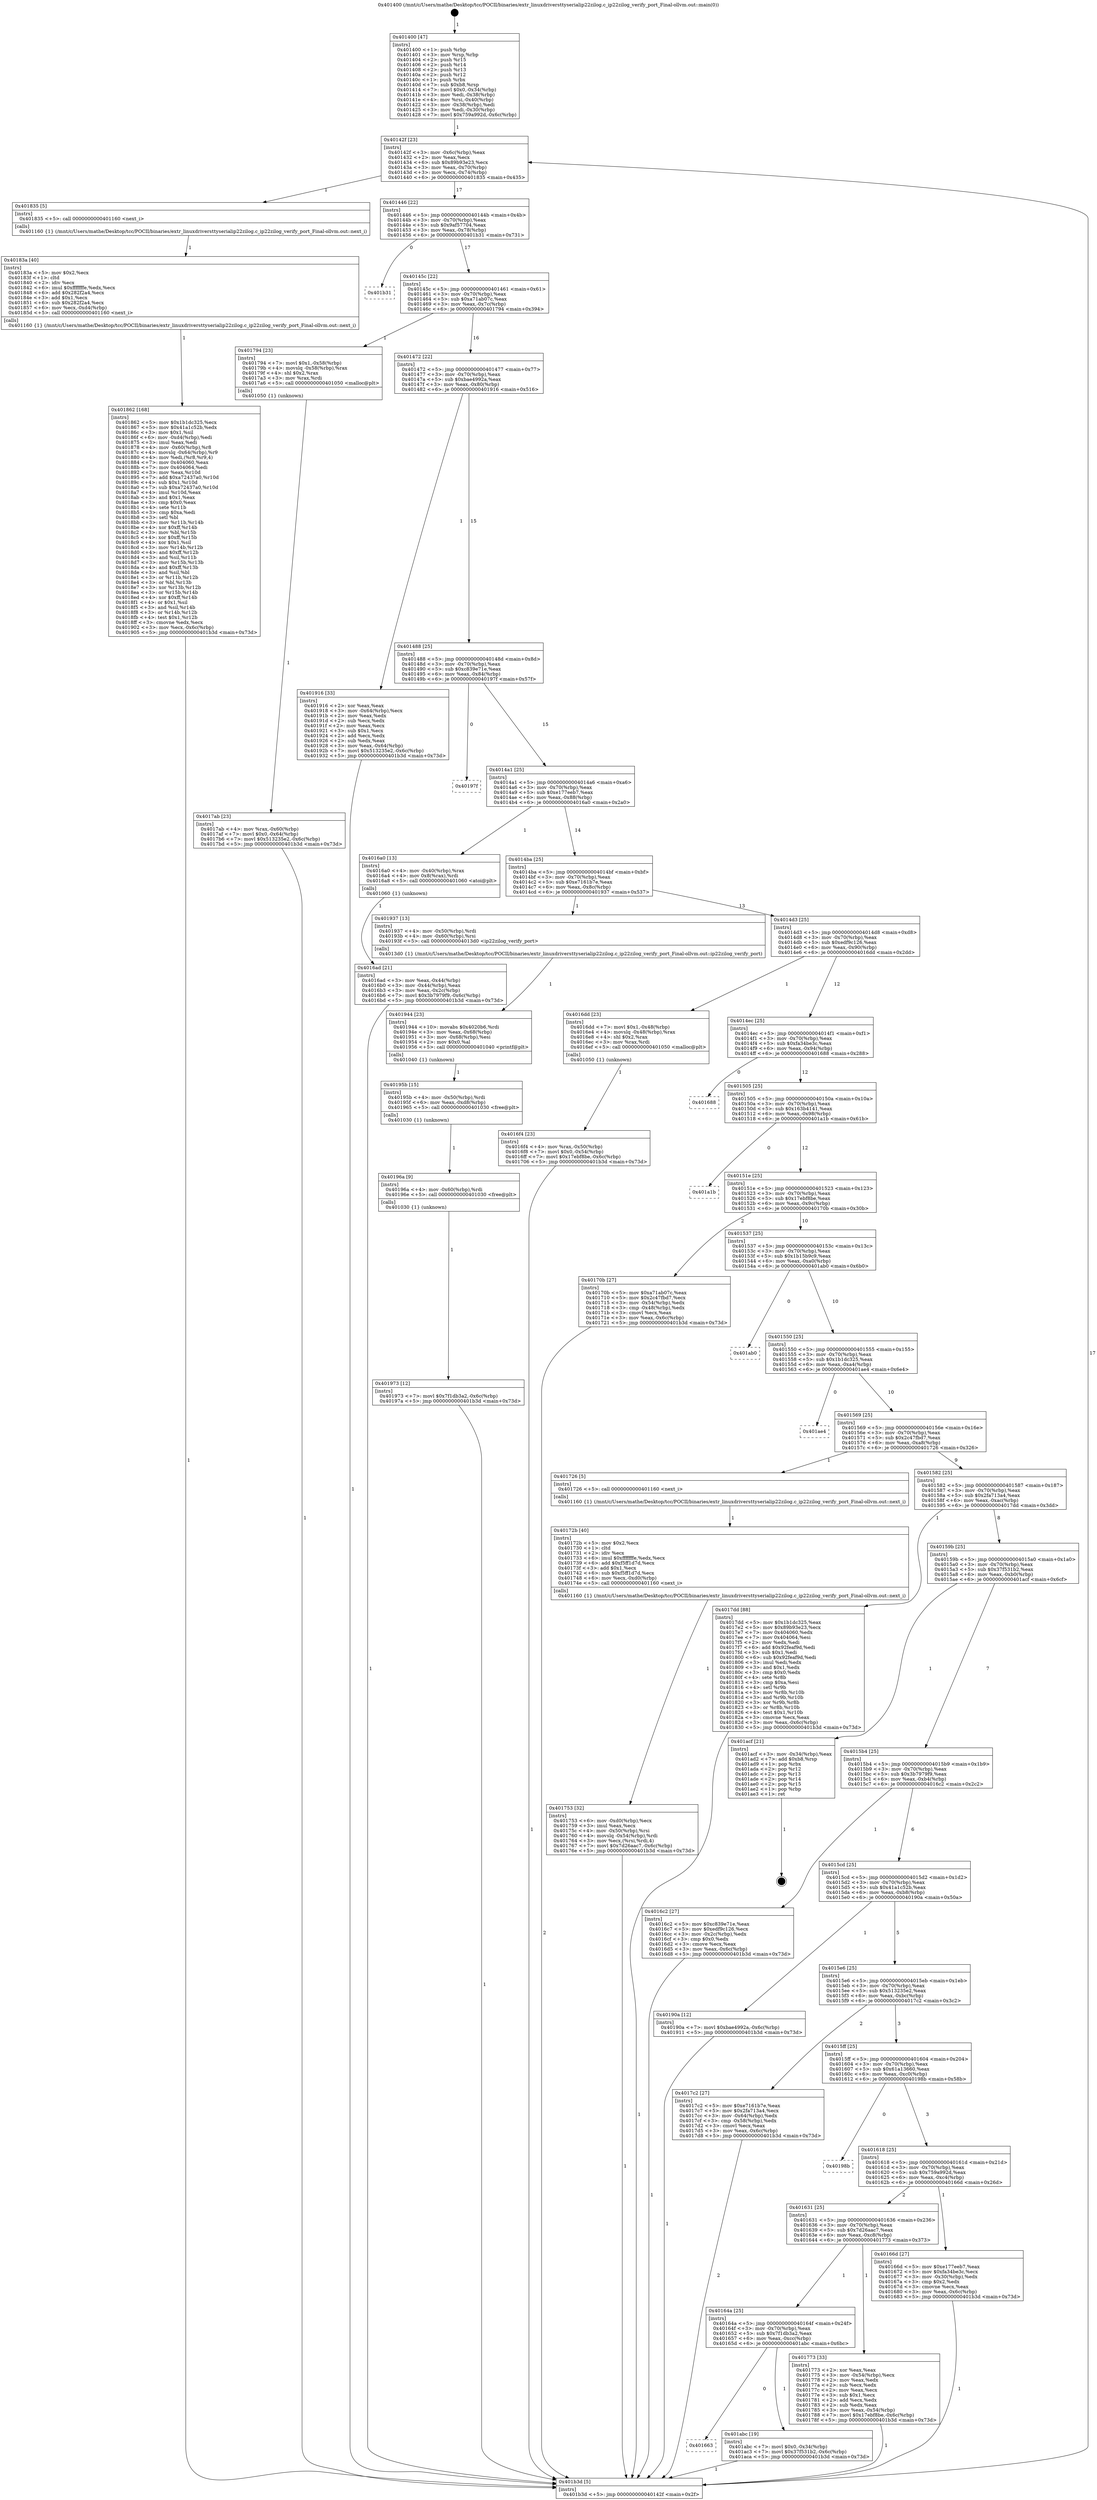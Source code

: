 digraph "0x401400" {
  label = "0x401400 (/mnt/c/Users/mathe/Desktop/tcc/POCII/binaries/extr_linuxdriversttyserialip22zilog.c_ip22zilog_verify_port_Final-ollvm.out::main(0))"
  labelloc = "t"
  node[shape=record]

  Entry [label="",width=0.3,height=0.3,shape=circle,fillcolor=black,style=filled]
  "0x40142f" [label="{
     0x40142f [23]\l
     | [instrs]\l
     &nbsp;&nbsp;0x40142f \<+3\>: mov -0x6c(%rbp),%eax\l
     &nbsp;&nbsp;0x401432 \<+2\>: mov %eax,%ecx\l
     &nbsp;&nbsp;0x401434 \<+6\>: sub $0x89b93e23,%ecx\l
     &nbsp;&nbsp;0x40143a \<+3\>: mov %eax,-0x70(%rbp)\l
     &nbsp;&nbsp;0x40143d \<+3\>: mov %ecx,-0x74(%rbp)\l
     &nbsp;&nbsp;0x401440 \<+6\>: je 0000000000401835 \<main+0x435\>\l
  }"]
  "0x401835" [label="{
     0x401835 [5]\l
     | [instrs]\l
     &nbsp;&nbsp;0x401835 \<+5\>: call 0000000000401160 \<next_i\>\l
     | [calls]\l
     &nbsp;&nbsp;0x401160 \{1\} (/mnt/c/Users/mathe/Desktop/tcc/POCII/binaries/extr_linuxdriversttyserialip22zilog.c_ip22zilog_verify_port_Final-ollvm.out::next_i)\l
  }"]
  "0x401446" [label="{
     0x401446 [22]\l
     | [instrs]\l
     &nbsp;&nbsp;0x401446 \<+5\>: jmp 000000000040144b \<main+0x4b\>\l
     &nbsp;&nbsp;0x40144b \<+3\>: mov -0x70(%rbp),%eax\l
     &nbsp;&nbsp;0x40144e \<+5\>: sub $0x9af57704,%eax\l
     &nbsp;&nbsp;0x401453 \<+3\>: mov %eax,-0x78(%rbp)\l
     &nbsp;&nbsp;0x401456 \<+6\>: je 0000000000401b31 \<main+0x731\>\l
  }"]
  Exit [label="",width=0.3,height=0.3,shape=circle,fillcolor=black,style=filled,peripheries=2]
  "0x401b31" [label="{
     0x401b31\l
  }", style=dashed]
  "0x40145c" [label="{
     0x40145c [22]\l
     | [instrs]\l
     &nbsp;&nbsp;0x40145c \<+5\>: jmp 0000000000401461 \<main+0x61\>\l
     &nbsp;&nbsp;0x401461 \<+3\>: mov -0x70(%rbp),%eax\l
     &nbsp;&nbsp;0x401464 \<+5\>: sub $0xa71ab07c,%eax\l
     &nbsp;&nbsp;0x401469 \<+3\>: mov %eax,-0x7c(%rbp)\l
     &nbsp;&nbsp;0x40146c \<+6\>: je 0000000000401794 \<main+0x394\>\l
  }"]
  "0x401663" [label="{
     0x401663\l
  }", style=dashed]
  "0x401794" [label="{
     0x401794 [23]\l
     | [instrs]\l
     &nbsp;&nbsp;0x401794 \<+7\>: movl $0x1,-0x58(%rbp)\l
     &nbsp;&nbsp;0x40179b \<+4\>: movslq -0x58(%rbp),%rax\l
     &nbsp;&nbsp;0x40179f \<+4\>: shl $0x2,%rax\l
     &nbsp;&nbsp;0x4017a3 \<+3\>: mov %rax,%rdi\l
     &nbsp;&nbsp;0x4017a6 \<+5\>: call 0000000000401050 \<malloc@plt\>\l
     | [calls]\l
     &nbsp;&nbsp;0x401050 \{1\} (unknown)\l
  }"]
  "0x401472" [label="{
     0x401472 [22]\l
     | [instrs]\l
     &nbsp;&nbsp;0x401472 \<+5\>: jmp 0000000000401477 \<main+0x77\>\l
     &nbsp;&nbsp;0x401477 \<+3\>: mov -0x70(%rbp),%eax\l
     &nbsp;&nbsp;0x40147a \<+5\>: sub $0xbae4992a,%eax\l
     &nbsp;&nbsp;0x40147f \<+3\>: mov %eax,-0x80(%rbp)\l
     &nbsp;&nbsp;0x401482 \<+6\>: je 0000000000401916 \<main+0x516\>\l
  }"]
  "0x401abc" [label="{
     0x401abc [19]\l
     | [instrs]\l
     &nbsp;&nbsp;0x401abc \<+7\>: movl $0x0,-0x34(%rbp)\l
     &nbsp;&nbsp;0x401ac3 \<+7\>: movl $0x37f531b2,-0x6c(%rbp)\l
     &nbsp;&nbsp;0x401aca \<+5\>: jmp 0000000000401b3d \<main+0x73d\>\l
  }"]
  "0x401916" [label="{
     0x401916 [33]\l
     | [instrs]\l
     &nbsp;&nbsp;0x401916 \<+2\>: xor %eax,%eax\l
     &nbsp;&nbsp;0x401918 \<+3\>: mov -0x64(%rbp),%ecx\l
     &nbsp;&nbsp;0x40191b \<+2\>: mov %eax,%edx\l
     &nbsp;&nbsp;0x40191d \<+2\>: sub %ecx,%edx\l
     &nbsp;&nbsp;0x40191f \<+2\>: mov %eax,%ecx\l
     &nbsp;&nbsp;0x401921 \<+3\>: sub $0x1,%ecx\l
     &nbsp;&nbsp;0x401924 \<+2\>: add %ecx,%edx\l
     &nbsp;&nbsp;0x401926 \<+2\>: sub %edx,%eax\l
     &nbsp;&nbsp;0x401928 \<+3\>: mov %eax,-0x64(%rbp)\l
     &nbsp;&nbsp;0x40192b \<+7\>: movl $0x513235e2,-0x6c(%rbp)\l
     &nbsp;&nbsp;0x401932 \<+5\>: jmp 0000000000401b3d \<main+0x73d\>\l
  }"]
  "0x401488" [label="{
     0x401488 [25]\l
     | [instrs]\l
     &nbsp;&nbsp;0x401488 \<+5\>: jmp 000000000040148d \<main+0x8d\>\l
     &nbsp;&nbsp;0x40148d \<+3\>: mov -0x70(%rbp),%eax\l
     &nbsp;&nbsp;0x401490 \<+5\>: sub $0xc839e71e,%eax\l
     &nbsp;&nbsp;0x401495 \<+6\>: mov %eax,-0x84(%rbp)\l
     &nbsp;&nbsp;0x40149b \<+6\>: je 000000000040197f \<main+0x57f\>\l
  }"]
  "0x401973" [label="{
     0x401973 [12]\l
     | [instrs]\l
     &nbsp;&nbsp;0x401973 \<+7\>: movl $0x7f1db3a2,-0x6c(%rbp)\l
     &nbsp;&nbsp;0x40197a \<+5\>: jmp 0000000000401b3d \<main+0x73d\>\l
  }"]
  "0x40197f" [label="{
     0x40197f\l
  }", style=dashed]
  "0x4014a1" [label="{
     0x4014a1 [25]\l
     | [instrs]\l
     &nbsp;&nbsp;0x4014a1 \<+5\>: jmp 00000000004014a6 \<main+0xa6\>\l
     &nbsp;&nbsp;0x4014a6 \<+3\>: mov -0x70(%rbp),%eax\l
     &nbsp;&nbsp;0x4014a9 \<+5\>: sub $0xe177eeb7,%eax\l
     &nbsp;&nbsp;0x4014ae \<+6\>: mov %eax,-0x88(%rbp)\l
     &nbsp;&nbsp;0x4014b4 \<+6\>: je 00000000004016a0 \<main+0x2a0\>\l
  }"]
  "0x40196a" [label="{
     0x40196a [9]\l
     | [instrs]\l
     &nbsp;&nbsp;0x40196a \<+4\>: mov -0x60(%rbp),%rdi\l
     &nbsp;&nbsp;0x40196e \<+5\>: call 0000000000401030 \<free@plt\>\l
     | [calls]\l
     &nbsp;&nbsp;0x401030 \{1\} (unknown)\l
  }"]
  "0x4016a0" [label="{
     0x4016a0 [13]\l
     | [instrs]\l
     &nbsp;&nbsp;0x4016a0 \<+4\>: mov -0x40(%rbp),%rax\l
     &nbsp;&nbsp;0x4016a4 \<+4\>: mov 0x8(%rax),%rdi\l
     &nbsp;&nbsp;0x4016a8 \<+5\>: call 0000000000401060 \<atoi@plt\>\l
     | [calls]\l
     &nbsp;&nbsp;0x401060 \{1\} (unknown)\l
  }"]
  "0x4014ba" [label="{
     0x4014ba [25]\l
     | [instrs]\l
     &nbsp;&nbsp;0x4014ba \<+5\>: jmp 00000000004014bf \<main+0xbf\>\l
     &nbsp;&nbsp;0x4014bf \<+3\>: mov -0x70(%rbp),%eax\l
     &nbsp;&nbsp;0x4014c2 \<+5\>: sub $0xe7161b7e,%eax\l
     &nbsp;&nbsp;0x4014c7 \<+6\>: mov %eax,-0x8c(%rbp)\l
     &nbsp;&nbsp;0x4014cd \<+6\>: je 0000000000401937 \<main+0x537\>\l
  }"]
  "0x40195b" [label="{
     0x40195b [15]\l
     | [instrs]\l
     &nbsp;&nbsp;0x40195b \<+4\>: mov -0x50(%rbp),%rdi\l
     &nbsp;&nbsp;0x40195f \<+6\>: mov %eax,-0xd8(%rbp)\l
     &nbsp;&nbsp;0x401965 \<+5\>: call 0000000000401030 \<free@plt\>\l
     | [calls]\l
     &nbsp;&nbsp;0x401030 \{1\} (unknown)\l
  }"]
  "0x401937" [label="{
     0x401937 [13]\l
     | [instrs]\l
     &nbsp;&nbsp;0x401937 \<+4\>: mov -0x50(%rbp),%rdi\l
     &nbsp;&nbsp;0x40193b \<+4\>: mov -0x60(%rbp),%rsi\l
     &nbsp;&nbsp;0x40193f \<+5\>: call 00000000004013d0 \<ip22zilog_verify_port\>\l
     | [calls]\l
     &nbsp;&nbsp;0x4013d0 \{1\} (/mnt/c/Users/mathe/Desktop/tcc/POCII/binaries/extr_linuxdriversttyserialip22zilog.c_ip22zilog_verify_port_Final-ollvm.out::ip22zilog_verify_port)\l
  }"]
  "0x4014d3" [label="{
     0x4014d3 [25]\l
     | [instrs]\l
     &nbsp;&nbsp;0x4014d3 \<+5\>: jmp 00000000004014d8 \<main+0xd8\>\l
     &nbsp;&nbsp;0x4014d8 \<+3\>: mov -0x70(%rbp),%eax\l
     &nbsp;&nbsp;0x4014db \<+5\>: sub $0xedf9c126,%eax\l
     &nbsp;&nbsp;0x4014e0 \<+6\>: mov %eax,-0x90(%rbp)\l
     &nbsp;&nbsp;0x4014e6 \<+6\>: je 00000000004016dd \<main+0x2dd\>\l
  }"]
  "0x401944" [label="{
     0x401944 [23]\l
     | [instrs]\l
     &nbsp;&nbsp;0x401944 \<+10\>: movabs $0x4020b6,%rdi\l
     &nbsp;&nbsp;0x40194e \<+3\>: mov %eax,-0x68(%rbp)\l
     &nbsp;&nbsp;0x401951 \<+3\>: mov -0x68(%rbp),%esi\l
     &nbsp;&nbsp;0x401954 \<+2\>: mov $0x0,%al\l
     &nbsp;&nbsp;0x401956 \<+5\>: call 0000000000401040 \<printf@plt\>\l
     | [calls]\l
     &nbsp;&nbsp;0x401040 \{1\} (unknown)\l
  }"]
  "0x4016dd" [label="{
     0x4016dd [23]\l
     | [instrs]\l
     &nbsp;&nbsp;0x4016dd \<+7\>: movl $0x1,-0x48(%rbp)\l
     &nbsp;&nbsp;0x4016e4 \<+4\>: movslq -0x48(%rbp),%rax\l
     &nbsp;&nbsp;0x4016e8 \<+4\>: shl $0x2,%rax\l
     &nbsp;&nbsp;0x4016ec \<+3\>: mov %rax,%rdi\l
     &nbsp;&nbsp;0x4016ef \<+5\>: call 0000000000401050 \<malloc@plt\>\l
     | [calls]\l
     &nbsp;&nbsp;0x401050 \{1\} (unknown)\l
  }"]
  "0x4014ec" [label="{
     0x4014ec [25]\l
     | [instrs]\l
     &nbsp;&nbsp;0x4014ec \<+5\>: jmp 00000000004014f1 \<main+0xf1\>\l
     &nbsp;&nbsp;0x4014f1 \<+3\>: mov -0x70(%rbp),%eax\l
     &nbsp;&nbsp;0x4014f4 \<+5\>: sub $0xfa34be3c,%eax\l
     &nbsp;&nbsp;0x4014f9 \<+6\>: mov %eax,-0x94(%rbp)\l
     &nbsp;&nbsp;0x4014ff \<+6\>: je 0000000000401688 \<main+0x288\>\l
  }"]
  "0x401862" [label="{
     0x401862 [168]\l
     | [instrs]\l
     &nbsp;&nbsp;0x401862 \<+5\>: mov $0x1b1dc325,%ecx\l
     &nbsp;&nbsp;0x401867 \<+5\>: mov $0x41a1c52b,%edx\l
     &nbsp;&nbsp;0x40186c \<+3\>: mov $0x1,%sil\l
     &nbsp;&nbsp;0x40186f \<+6\>: mov -0xd4(%rbp),%edi\l
     &nbsp;&nbsp;0x401875 \<+3\>: imul %eax,%edi\l
     &nbsp;&nbsp;0x401878 \<+4\>: mov -0x60(%rbp),%r8\l
     &nbsp;&nbsp;0x40187c \<+4\>: movslq -0x64(%rbp),%r9\l
     &nbsp;&nbsp;0x401880 \<+4\>: mov %edi,(%r8,%r9,4)\l
     &nbsp;&nbsp;0x401884 \<+7\>: mov 0x404060,%eax\l
     &nbsp;&nbsp;0x40188b \<+7\>: mov 0x404064,%edi\l
     &nbsp;&nbsp;0x401892 \<+3\>: mov %eax,%r10d\l
     &nbsp;&nbsp;0x401895 \<+7\>: add $0xa72437a0,%r10d\l
     &nbsp;&nbsp;0x40189c \<+4\>: sub $0x1,%r10d\l
     &nbsp;&nbsp;0x4018a0 \<+7\>: sub $0xa72437a0,%r10d\l
     &nbsp;&nbsp;0x4018a7 \<+4\>: imul %r10d,%eax\l
     &nbsp;&nbsp;0x4018ab \<+3\>: and $0x1,%eax\l
     &nbsp;&nbsp;0x4018ae \<+3\>: cmp $0x0,%eax\l
     &nbsp;&nbsp;0x4018b1 \<+4\>: sete %r11b\l
     &nbsp;&nbsp;0x4018b5 \<+3\>: cmp $0xa,%edi\l
     &nbsp;&nbsp;0x4018b8 \<+3\>: setl %bl\l
     &nbsp;&nbsp;0x4018bb \<+3\>: mov %r11b,%r14b\l
     &nbsp;&nbsp;0x4018be \<+4\>: xor $0xff,%r14b\l
     &nbsp;&nbsp;0x4018c2 \<+3\>: mov %bl,%r15b\l
     &nbsp;&nbsp;0x4018c5 \<+4\>: xor $0xff,%r15b\l
     &nbsp;&nbsp;0x4018c9 \<+4\>: xor $0x1,%sil\l
     &nbsp;&nbsp;0x4018cd \<+3\>: mov %r14b,%r12b\l
     &nbsp;&nbsp;0x4018d0 \<+4\>: and $0xff,%r12b\l
     &nbsp;&nbsp;0x4018d4 \<+3\>: and %sil,%r11b\l
     &nbsp;&nbsp;0x4018d7 \<+3\>: mov %r15b,%r13b\l
     &nbsp;&nbsp;0x4018da \<+4\>: and $0xff,%r13b\l
     &nbsp;&nbsp;0x4018de \<+3\>: and %sil,%bl\l
     &nbsp;&nbsp;0x4018e1 \<+3\>: or %r11b,%r12b\l
     &nbsp;&nbsp;0x4018e4 \<+3\>: or %bl,%r13b\l
     &nbsp;&nbsp;0x4018e7 \<+3\>: xor %r13b,%r12b\l
     &nbsp;&nbsp;0x4018ea \<+3\>: or %r15b,%r14b\l
     &nbsp;&nbsp;0x4018ed \<+4\>: xor $0xff,%r14b\l
     &nbsp;&nbsp;0x4018f1 \<+4\>: or $0x1,%sil\l
     &nbsp;&nbsp;0x4018f5 \<+3\>: and %sil,%r14b\l
     &nbsp;&nbsp;0x4018f8 \<+3\>: or %r14b,%r12b\l
     &nbsp;&nbsp;0x4018fb \<+4\>: test $0x1,%r12b\l
     &nbsp;&nbsp;0x4018ff \<+3\>: cmovne %edx,%ecx\l
     &nbsp;&nbsp;0x401902 \<+3\>: mov %ecx,-0x6c(%rbp)\l
     &nbsp;&nbsp;0x401905 \<+5\>: jmp 0000000000401b3d \<main+0x73d\>\l
  }"]
  "0x401688" [label="{
     0x401688\l
  }", style=dashed]
  "0x401505" [label="{
     0x401505 [25]\l
     | [instrs]\l
     &nbsp;&nbsp;0x401505 \<+5\>: jmp 000000000040150a \<main+0x10a\>\l
     &nbsp;&nbsp;0x40150a \<+3\>: mov -0x70(%rbp),%eax\l
     &nbsp;&nbsp;0x40150d \<+5\>: sub $0x163b4141,%eax\l
     &nbsp;&nbsp;0x401512 \<+6\>: mov %eax,-0x98(%rbp)\l
     &nbsp;&nbsp;0x401518 \<+6\>: je 0000000000401a1b \<main+0x61b\>\l
  }"]
  "0x40183a" [label="{
     0x40183a [40]\l
     | [instrs]\l
     &nbsp;&nbsp;0x40183a \<+5\>: mov $0x2,%ecx\l
     &nbsp;&nbsp;0x40183f \<+1\>: cltd\l
     &nbsp;&nbsp;0x401840 \<+2\>: idiv %ecx\l
     &nbsp;&nbsp;0x401842 \<+6\>: imul $0xfffffffe,%edx,%ecx\l
     &nbsp;&nbsp;0x401848 \<+6\>: add $0x282f2a4,%ecx\l
     &nbsp;&nbsp;0x40184e \<+3\>: add $0x1,%ecx\l
     &nbsp;&nbsp;0x401851 \<+6\>: sub $0x282f2a4,%ecx\l
     &nbsp;&nbsp;0x401857 \<+6\>: mov %ecx,-0xd4(%rbp)\l
     &nbsp;&nbsp;0x40185d \<+5\>: call 0000000000401160 \<next_i\>\l
     | [calls]\l
     &nbsp;&nbsp;0x401160 \{1\} (/mnt/c/Users/mathe/Desktop/tcc/POCII/binaries/extr_linuxdriversttyserialip22zilog.c_ip22zilog_verify_port_Final-ollvm.out::next_i)\l
  }"]
  "0x401a1b" [label="{
     0x401a1b\l
  }", style=dashed]
  "0x40151e" [label="{
     0x40151e [25]\l
     | [instrs]\l
     &nbsp;&nbsp;0x40151e \<+5\>: jmp 0000000000401523 \<main+0x123\>\l
     &nbsp;&nbsp;0x401523 \<+3\>: mov -0x70(%rbp),%eax\l
     &nbsp;&nbsp;0x401526 \<+5\>: sub $0x17ebf8be,%eax\l
     &nbsp;&nbsp;0x40152b \<+6\>: mov %eax,-0x9c(%rbp)\l
     &nbsp;&nbsp;0x401531 \<+6\>: je 000000000040170b \<main+0x30b\>\l
  }"]
  "0x4017ab" [label="{
     0x4017ab [23]\l
     | [instrs]\l
     &nbsp;&nbsp;0x4017ab \<+4\>: mov %rax,-0x60(%rbp)\l
     &nbsp;&nbsp;0x4017af \<+7\>: movl $0x0,-0x64(%rbp)\l
     &nbsp;&nbsp;0x4017b6 \<+7\>: movl $0x513235e2,-0x6c(%rbp)\l
     &nbsp;&nbsp;0x4017bd \<+5\>: jmp 0000000000401b3d \<main+0x73d\>\l
  }"]
  "0x40170b" [label="{
     0x40170b [27]\l
     | [instrs]\l
     &nbsp;&nbsp;0x40170b \<+5\>: mov $0xa71ab07c,%eax\l
     &nbsp;&nbsp;0x401710 \<+5\>: mov $0x2c47fbd7,%ecx\l
     &nbsp;&nbsp;0x401715 \<+3\>: mov -0x54(%rbp),%edx\l
     &nbsp;&nbsp;0x401718 \<+3\>: cmp -0x48(%rbp),%edx\l
     &nbsp;&nbsp;0x40171b \<+3\>: cmovl %ecx,%eax\l
     &nbsp;&nbsp;0x40171e \<+3\>: mov %eax,-0x6c(%rbp)\l
     &nbsp;&nbsp;0x401721 \<+5\>: jmp 0000000000401b3d \<main+0x73d\>\l
  }"]
  "0x401537" [label="{
     0x401537 [25]\l
     | [instrs]\l
     &nbsp;&nbsp;0x401537 \<+5\>: jmp 000000000040153c \<main+0x13c\>\l
     &nbsp;&nbsp;0x40153c \<+3\>: mov -0x70(%rbp),%eax\l
     &nbsp;&nbsp;0x40153f \<+5\>: sub $0x1b15b9c9,%eax\l
     &nbsp;&nbsp;0x401544 \<+6\>: mov %eax,-0xa0(%rbp)\l
     &nbsp;&nbsp;0x40154a \<+6\>: je 0000000000401ab0 \<main+0x6b0\>\l
  }"]
  "0x40164a" [label="{
     0x40164a [25]\l
     | [instrs]\l
     &nbsp;&nbsp;0x40164a \<+5\>: jmp 000000000040164f \<main+0x24f\>\l
     &nbsp;&nbsp;0x40164f \<+3\>: mov -0x70(%rbp),%eax\l
     &nbsp;&nbsp;0x401652 \<+5\>: sub $0x7f1db3a2,%eax\l
     &nbsp;&nbsp;0x401657 \<+6\>: mov %eax,-0xcc(%rbp)\l
     &nbsp;&nbsp;0x40165d \<+6\>: je 0000000000401abc \<main+0x6bc\>\l
  }"]
  "0x401ab0" [label="{
     0x401ab0\l
  }", style=dashed]
  "0x401550" [label="{
     0x401550 [25]\l
     | [instrs]\l
     &nbsp;&nbsp;0x401550 \<+5\>: jmp 0000000000401555 \<main+0x155\>\l
     &nbsp;&nbsp;0x401555 \<+3\>: mov -0x70(%rbp),%eax\l
     &nbsp;&nbsp;0x401558 \<+5\>: sub $0x1b1dc325,%eax\l
     &nbsp;&nbsp;0x40155d \<+6\>: mov %eax,-0xa4(%rbp)\l
     &nbsp;&nbsp;0x401563 \<+6\>: je 0000000000401ae4 \<main+0x6e4\>\l
  }"]
  "0x401773" [label="{
     0x401773 [33]\l
     | [instrs]\l
     &nbsp;&nbsp;0x401773 \<+2\>: xor %eax,%eax\l
     &nbsp;&nbsp;0x401775 \<+3\>: mov -0x54(%rbp),%ecx\l
     &nbsp;&nbsp;0x401778 \<+2\>: mov %eax,%edx\l
     &nbsp;&nbsp;0x40177a \<+2\>: sub %ecx,%edx\l
     &nbsp;&nbsp;0x40177c \<+2\>: mov %eax,%ecx\l
     &nbsp;&nbsp;0x40177e \<+3\>: sub $0x1,%ecx\l
     &nbsp;&nbsp;0x401781 \<+2\>: add %ecx,%edx\l
     &nbsp;&nbsp;0x401783 \<+2\>: sub %edx,%eax\l
     &nbsp;&nbsp;0x401785 \<+3\>: mov %eax,-0x54(%rbp)\l
     &nbsp;&nbsp;0x401788 \<+7\>: movl $0x17ebf8be,-0x6c(%rbp)\l
     &nbsp;&nbsp;0x40178f \<+5\>: jmp 0000000000401b3d \<main+0x73d\>\l
  }"]
  "0x401ae4" [label="{
     0x401ae4\l
  }", style=dashed]
  "0x401569" [label="{
     0x401569 [25]\l
     | [instrs]\l
     &nbsp;&nbsp;0x401569 \<+5\>: jmp 000000000040156e \<main+0x16e\>\l
     &nbsp;&nbsp;0x40156e \<+3\>: mov -0x70(%rbp),%eax\l
     &nbsp;&nbsp;0x401571 \<+5\>: sub $0x2c47fbd7,%eax\l
     &nbsp;&nbsp;0x401576 \<+6\>: mov %eax,-0xa8(%rbp)\l
     &nbsp;&nbsp;0x40157c \<+6\>: je 0000000000401726 \<main+0x326\>\l
  }"]
  "0x401753" [label="{
     0x401753 [32]\l
     | [instrs]\l
     &nbsp;&nbsp;0x401753 \<+6\>: mov -0xd0(%rbp),%ecx\l
     &nbsp;&nbsp;0x401759 \<+3\>: imul %eax,%ecx\l
     &nbsp;&nbsp;0x40175c \<+4\>: mov -0x50(%rbp),%rsi\l
     &nbsp;&nbsp;0x401760 \<+4\>: movslq -0x54(%rbp),%rdi\l
     &nbsp;&nbsp;0x401764 \<+3\>: mov %ecx,(%rsi,%rdi,4)\l
     &nbsp;&nbsp;0x401767 \<+7\>: movl $0x7d26aac7,-0x6c(%rbp)\l
     &nbsp;&nbsp;0x40176e \<+5\>: jmp 0000000000401b3d \<main+0x73d\>\l
  }"]
  "0x401726" [label="{
     0x401726 [5]\l
     | [instrs]\l
     &nbsp;&nbsp;0x401726 \<+5\>: call 0000000000401160 \<next_i\>\l
     | [calls]\l
     &nbsp;&nbsp;0x401160 \{1\} (/mnt/c/Users/mathe/Desktop/tcc/POCII/binaries/extr_linuxdriversttyserialip22zilog.c_ip22zilog_verify_port_Final-ollvm.out::next_i)\l
  }"]
  "0x401582" [label="{
     0x401582 [25]\l
     | [instrs]\l
     &nbsp;&nbsp;0x401582 \<+5\>: jmp 0000000000401587 \<main+0x187\>\l
     &nbsp;&nbsp;0x401587 \<+3\>: mov -0x70(%rbp),%eax\l
     &nbsp;&nbsp;0x40158a \<+5\>: sub $0x2fa713a4,%eax\l
     &nbsp;&nbsp;0x40158f \<+6\>: mov %eax,-0xac(%rbp)\l
     &nbsp;&nbsp;0x401595 \<+6\>: je 00000000004017dd \<main+0x3dd\>\l
  }"]
  "0x40172b" [label="{
     0x40172b [40]\l
     | [instrs]\l
     &nbsp;&nbsp;0x40172b \<+5\>: mov $0x2,%ecx\l
     &nbsp;&nbsp;0x401730 \<+1\>: cltd\l
     &nbsp;&nbsp;0x401731 \<+2\>: idiv %ecx\l
     &nbsp;&nbsp;0x401733 \<+6\>: imul $0xfffffffe,%edx,%ecx\l
     &nbsp;&nbsp;0x401739 \<+6\>: add $0xf5ff1d7d,%ecx\l
     &nbsp;&nbsp;0x40173f \<+3\>: add $0x1,%ecx\l
     &nbsp;&nbsp;0x401742 \<+6\>: sub $0xf5ff1d7d,%ecx\l
     &nbsp;&nbsp;0x401748 \<+6\>: mov %ecx,-0xd0(%rbp)\l
     &nbsp;&nbsp;0x40174e \<+5\>: call 0000000000401160 \<next_i\>\l
     | [calls]\l
     &nbsp;&nbsp;0x401160 \{1\} (/mnt/c/Users/mathe/Desktop/tcc/POCII/binaries/extr_linuxdriversttyserialip22zilog.c_ip22zilog_verify_port_Final-ollvm.out::next_i)\l
  }"]
  "0x4017dd" [label="{
     0x4017dd [88]\l
     | [instrs]\l
     &nbsp;&nbsp;0x4017dd \<+5\>: mov $0x1b1dc325,%eax\l
     &nbsp;&nbsp;0x4017e2 \<+5\>: mov $0x89b93e23,%ecx\l
     &nbsp;&nbsp;0x4017e7 \<+7\>: mov 0x404060,%edx\l
     &nbsp;&nbsp;0x4017ee \<+7\>: mov 0x404064,%esi\l
     &nbsp;&nbsp;0x4017f5 \<+2\>: mov %edx,%edi\l
     &nbsp;&nbsp;0x4017f7 \<+6\>: add $0x92feaf9d,%edi\l
     &nbsp;&nbsp;0x4017fd \<+3\>: sub $0x1,%edi\l
     &nbsp;&nbsp;0x401800 \<+6\>: sub $0x92feaf9d,%edi\l
     &nbsp;&nbsp;0x401806 \<+3\>: imul %edi,%edx\l
     &nbsp;&nbsp;0x401809 \<+3\>: and $0x1,%edx\l
     &nbsp;&nbsp;0x40180c \<+3\>: cmp $0x0,%edx\l
     &nbsp;&nbsp;0x40180f \<+4\>: sete %r8b\l
     &nbsp;&nbsp;0x401813 \<+3\>: cmp $0xa,%esi\l
     &nbsp;&nbsp;0x401816 \<+4\>: setl %r9b\l
     &nbsp;&nbsp;0x40181a \<+3\>: mov %r8b,%r10b\l
     &nbsp;&nbsp;0x40181d \<+3\>: and %r9b,%r10b\l
     &nbsp;&nbsp;0x401820 \<+3\>: xor %r9b,%r8b\l
     &nbsp;&nbsp;0x401823 \<+3\>: or %r8b,%r10b\l
     &nbsp;&nbsp;0x401826 \<+4\>: test $0x1,%r10b\l
     &nbsp;&nbsp;0x40182a \<+3\>: cmovne %ecx,%eax\l
     &nbsp;&nbsp;0x40182d \<+3\>: mov %eax,-0x6c(%rbp)\l
     &nbsp;&nbsp;0x401830 \<+5\>: jmp 0000000000401b3d \<main+0x73d\>\l
  }"]
  "0x40159b" [label="{
     0x40159b [25]\l
     | [instrs]\l
     &nbsp;&nbsp;0x40159b \<+5\>: jmp 00000000004015a0 \<main+0x1a0\>\l
     &nbsp;&nbsp;0x4015a0 \<+3\>: mov -0x70(%rbp),%eax\l
     &nbsp;&nbsp;0x4015a3 \<+5\>: sub $0x37f531b2,%eax\l
     &nbsp;&nbsp;0x4015a8 \<+6\>: mov %eax,-0xb0(%rbp)\l
     &nbsp;&nbsp;0x4015ae \<+6\>: je 0000000000401acf \<main+0x6cf\>\l
  }"]
  "0x4016f4" [label="{
     0x4016f4 [23]\l
     | [instrs]\l
     &nbsp;&nbsp;0x4016f4 \<+4\>: mov %rax,-0x50(%rbp)\l
     &nbsp;&nbsp;0x4016f8 \<+7\>: movl $0x0,-0x54(%rbp)\l
     &nbsp;&nbsp;0x4016ff \<+7\>: movl $0x17ebf8be,-0x6c(%rbp)\l
     &nbsp;&nbsp;0x401706 \<+5\>: jmp 0000000000401b3d \<main+0x73d\>\l
  }"]
  "0x401acf" [label="{
     0x401acf [21]\l
     | [instrs]\l
     &nbsp;&nbsp;0x401acf \<+3\>: mov -0x34(%rbp),%eax\l
     &nbsp;&nbsp;0x401ad2 \<+7\>: add $0xb8,%rsp\l
     &nbsp;&nbsp;0x401ad9 \<+1\>: pop %rbx\l
     &nbsp;&nbsp;0x401ada \<+2\>: pop %r12\l
     &nbsp;&nbsp;0x401adc \<+2\>: pop %r13\l
     &nbsp;&nbsp;0x401ade \<+2\>: pop %r14\l
     &nbsp;&nbsp;0x401ae0 \<+2\>: pop %r15\l
     &nbsp;&nbsp;0x401ae2 \<+1\>: pop %rbp\l
     &nbsp;&nbsp;0x401ae3 \<+1\>: ret\l
  }"]
  "0x4015b4" [label="{
     0x4015b4 [25]\l
     | [instrs]\l
     &nbsp;&nbsp;0x4015b4 \<+5\>: jmp 00000000004015b9 \<main+0x1b9\>\l
     &nbsp;&nbsp;0x4015b9 \<+3\>: mov -0x70(%rbp),%eax\l
     &nbsp;&nbsp;0x4015bc \<+5\>: sub $0x3b7979f9,%eax\l
     &nbsp;&nbsp;0x4015c1 \<+6\>: mov %eax,-0xb4(%rbp)\l
     &nbsp;&nbsp;0x4015c7 \<+6\>: je 00000000004016c2 \<main+0x2c2\>\l
  }"]
  "0x4016ad" [label="{
     0x4016ad [21]\l
     | [instrs]\l
     &nbsp;&nbsp;0x4016ad \<+3\>: mov %eax,-0x44(%rbp)\l
     &nbsp;&nbsp;0x4016b0 \<+3\>: mov -0x44(%rbp),%eax\l
     &nbsp;&nbsp;0x4016b3 \<+3\>: mov %eax,-0x2c(%rbp)\l
     &nbsp;&nbsp;0x4016b6 \<+7\>: movl $0x3b7979f9,-0x6c(%rbp)\l
     &nbsp;&nbsp;0x4016bd \<+5\>: jmp 0000000000401b3d \<main+0x73d\>\l
  }"]
  "0x4016c2" [label="{
     0x4016c2 [27]\l
     | [instrs]\l
     &nbsp;&nbsp;0x4016c2 \<+5\>: mov $0xc839e71e,%eax\l
     &nbsp;&nbsp;0x4016c7 \<+5\>: mov $0xedf9c126,%ecx\l
     &nbsp;&nbsp;0x4016cc \<+3\>: mov -0x2c(%rbp),%edx\l
     &nbsp;&nbsp;0x4016cf \<+3\>: cmp $0x0,%edx\l
     &nbsp;&nbsp;0x4016d2 \<+3\>: cmove %ecx,%eax\l
     &nbsp;&nbsp;0x4016d5 \<+3\>: mov %eax,-0x6c(%rbp)\l
     &nbsp;&nbsp;0x4016d8 \<+5\>: jmp 0000000000401b3d \<main+0x73d\>\l
  }"]
  "0x4015cd" [label="{
     0x4015cd [25]\l
     | [instrs]\l
     &nbsp;&nbsp;0x4015cd \<+5\>: jmp 00000000004015d2 \<main+0x1d2\>\l
     &nbsp;&nbsp;0x4015d2 \<+3\>: mov -0x70(%rbp),%eax\l
     &nbsp;&nbsp;0x4015d5 \<+5\>: sub $0x41a1c52b,%eax\l
     &nbsp;&nbsp;0x4015da \<+6\>: mov %eax,-0xb8(%rbp)\l
     &nbsp;&nbsp;0x4015e0 \<+6\>: je 000000000040190a \<main+0x50a\>\l
  }"]
  "0x401400" [label="{
     0x401400 [47]\l
     | [instrs]\l
     &nbsp;&nbsp;0x401400 \<+1\>: push %rbp\l
     &nbsp;&nbsp;0x401401 \<+3\>: mov %rsp,%rbp\l
     &nbsp;&nbsp;0x401404 \<+2\>: push %r15\l
     &nbsp;&nbsp;0x401406 \<+2\>: push %r14\l
     &nbsp;&nbsp;0x401408 \<+2\>: push %r13\l
     &nbsp;&nbsp;0x40140a \<+2\>: push %r12\l
     &nbsp;&nbsp;0x40140c \<+1\>: push %rbx\l
     &nbsp;&nbsp;0x40140d \<+7\>: sub $0xb8,%rsp\l
     &nbsp;&nbsp;0x401414 \<+7\>: movl $0x0,-0x34(%rbp)\l
     &nbsp;&nbsp;0x40141b \<+3\>: mov %edi,-0x38(%rbp)\l
     &nbsp;&nbsp;0x40141e \<+4\>: mov %rsi,-0x40(%rbp)\l
     &nbsp;&nbsp;0x401422 \<+3\>: mov -0x38(%rbp),%edi\l
     &nbsp;&nbsp;0x401425 \<+3\>: mov %edi,-0x30(%rbp)\l
     &nbsp;&nbsp;0x401428 \<+7\>: movl $0x759a992d,-0x6c(%rbp)\l
  }"]
  "0x40190a" [label="{
     0x40190a [12]\l
     | [instrs]\l
     &nbsp;&nbsp;0x40190a \<+7\>: movl $0xbae4992a,-0x6c(%rbp)\l
     &nbsp;&nbsp;0x401911 \<+5\>: jmp 0000000000401b3d \<main+0x73d\>\l
  }"]
  "0x4015e6" [label="{
     0x4015e6 [25]\l
     | [instrs]\l
     &nbsp;&nbsp;0x4015e6 \<+5\>: jmp 00000000004015eb \<main+0x1eb\>\l
     &nbsp;&nbsp;0x4015eb \<+3\>: mov -0x70(%rbp),%eax\l
     &nbsp;&nbsp;0x4015ee \<+5\>: sub $0x513235e2,%eax\l
     &nbsp;&nbsp;0x4015f3 \<+6\>: mov %eax,-0xbc(%rbp)\l
     &nbsp;&nbsp;0x4015f9 \<+6\>: je 00000000004017c2 \<main+0x3c2\>\l
  }"]
  "0x401b3d" [label="{
     0x401b3d [5]\l
     | [instrs]\l
     &nbsp;&nbsp;0x401b3d \<+5\>: jmp 000000000040142f \<main+0x2f\>\l
  }"]
  "0x4017c2" [label="{
     0x4017c2 [27]\l
     | [instrs]\l
     &nbsp;&nbsp;0x4017c2 \<+5\>: mov $0xe7161b7e,%eax\l
     &nbsp;&nbsp;0x4017c7 \<+5\>: mov $0x2fa713a4,%ecx\l
     &nbsp;&nbsp;0x4017cc \<+3\>: mov -0x64(%rbp),%edx\l
     &nbsp;&nbsp;0x4017cf \<+3\>: cmp -0x58(%rbp),%edx\l
     &nbsp;&nbsp;0x4017d2 \<+3\>: cmovl %ecx,%eax\l
     &nbsp;&nbsp;0x4017d5 \<+3\>: mov %eax,-0x6c(%rbp)\l
     &nbsp;&nbsp;0x4017d8 \<+5\>: jmp 0000000000401b3d \<main+0x73d\>\l
  }"]
  "0x4015ff" [label="{
     0x4015ff [25]\l
     | [instrs]\l
     &nbsp;&nbsp;0x4015ff \<+5\>: jmp 0000000000401604 \<main+0x204\>\l
     &nbsp;&nbsp;0x401604 \<+3\>: mov -0x70(%rbp),%eax\l
     &nbsp;&nbsp;0x401607 \<+5\>: sub $0x61a13660,%eax\l
     &nbsp;&nbsp;0x40160c \<+6\>: mov %eax,-0xc0(%rbp)\l
     &nbsp;&nbsp;0x401612 \<+6\>: je 000000000040198b \<main+0x58b\>\l
  }"]
  "0x401631" [label="{
     0x401631 [25]\l
     | [instrs]\l
     &nbsp;&nbsp;0x401631 \<+5\>: jmp 0000000000401636 \<main+0x236\>\l
     &nbsp;&nbsp;0x401636 \<+3\>: mov -0x70(%rbp),%eax\l
     &nbsp;&nbsp;0x401639 \<+5\>: sub $0x7d26aac7,%eax\l
     &nbsp;&nbsp;0x40163e \<+6\>: mov %eax,-0xc8(%rbp)\l
     &nbsp;&nbsp;0x401644 \<+6\>: je 0000000000401773 \<main+0x373\>\l
  }"]
  "0x40198b" [label="{
     0x40198b\l
  }", style=dashed]
  "0x401618" [label="{
     0x401618 [25]\l
     | [instrs]\l
     &nbsp;&nbsp;0x401618 \<+5\>: jmp 000000000040161d \<main+0x21d\>\l
     &nbsp;&nbsp;0x40161d \<+3\>: mov -0x70(%rbp),%eax\l
     &nbsp;&nbsp;0x401620 \<+5\>: sub $0x759a992d,%eax\l
     &nbsp;&nbsp;0x401625 \<+6\>: mov %eax,-0xc4(%rbp)\l
     &nbsp;&nbsp;0x40162b \<+6\>: je 000000000040166d \<main+0x26d\>\l
  }"]
  "0x40166d" [label="{
     0x40166d [27]\l
     | [instrs]\l
     &nbsp;&nbsp;0x40166d \<+5\>: mov $0xe177eeb7,%eax\l
     &nbsp;&nbsp;0x401672 \<+5\>: mov $0xfa34be3c,%ecx\l
     &nbsp;&nbsp;0x401677 \<+3\>: mov -0x30(%rbp),%edx\l
     &nbsp;&nbsp;0x40167a \<+3\>: cmp $0x2,%edx\l
     &nbsp;&nbsp;0x40167d \<+3\>: cmovne %ecx,%eax\l
     &nbsp;&nbsp;0x401680 \<+3\>: mov %eax,-0x6c(%rbp)\l
     &nbsp;&nbsp;0x401683 \<+5\>: jmp 0000000000401b3d \<main+0x73d\>\l
  }"]
  Entry -> "0x401400" [label=" 1"]
  "0x40142f" -> "0x401835" [label=" 1"]
  "0x40142f" -> "0x401446" [label=" 17"]
  "0x401acf" -> Exit [label=" 1"]
  "0x401446" -> "0x401b31" [label=" 0"]
  "0x401446" -> "0x40145c" [label=" 17"]
  "0x401abc" -> "0x401b3d" [label=" 1"]
  "0x40145c" -> "0x401794" [label=" 1"]
  "0x40145c" -> "0x401472" [label=" 16"]
  "0x40164a" -> "0x401663" [label=" 0"]
  "0x401472" -> "0x401916" [label=" 1"]
  "0x401472" -> "0x401488" [label=" 15"]
  "0x40164a" -> "0x401abc" [label=" 1"]
  "0x401488" -> "0x40197f" [label=" 0"]
  "0x401488" -> "0x4014a1" [label=" 15"]
  "0x401973" -> "0x401b3d" [label=" 1"]
  "0x4014a1" -> "0x4016a0" [label=" 1"]
  "0x4014a1" -> "0x4014ba" [label=" 14"]
  "0x40196a" -> "0x401973" [label=" 1"]
  "0x4014ba" -> "0x401937" [label=" 1"]
  "0x4014ba" -> "0x4014d3" [label=" 13"]
  "0x40195b" -> "0x40196a" [label=" 1"]
  "0x4014d3" -> "0x4016dd" [label=" 1"]
  "0x4014d3" -> "0x4014ec" [label=" 12"]
  "0x401944" -> "0x40195b" [label=" 1"]
  "0x4014ec" -> "0x401688" [label=" 0"]
  "0x4014ec" -> "0x401505" [label=" 12"]
  "0x401937" -> "0x401944" [label=" 1"]
  "0x401505" -> "0x401a1b" [label=" 0"]
  "0x401505" -> "0x40151e" [label=" 12"]
  "0x401916" -> "0x401b3d" [label=" 1"]
  "0x40151e" -> "0x40170b" [label=" 2"]
  "0x40151e" -> "0x401537" [label=" 10"]
  "0x40190a" -> "0x401b3d" [label=" 1"]
  "0x401537" -> "0x401ab0" [label=" 0"]
  "0x401537" -> "0x401550" [label=" 10"]
  "0x401862" -> "0x401b3d" [label=" 1"]
  "0x401550" -> "0x401ae4" [label=" 0"]
  "0x401550" -> "0x401569" [label=" 10"]
  "0x40183a" -> "0x401862" [label=" 1"]
  "0x401569" -> "0x401726" [label=" 1"]
  "0x401569" -> "0x401582" [label=" 9"]
  "0x4017dd" -> "0x401b3d" [label=" 1"]
  "0x401582" -> "0x4017dd" [label=" 1"]
  "0x401582" -> "0x40159b" [label=" 8"]
  "0x4017c2" -> "0x401b3d" [label=" 2"]
  "0x40159b" -> "0x401acf" [label=" 1"]
  "0x40159b" -> "0x4015b4" [label=" 7"]
  "0x4017ab" -> "0x401b3d" [label=" 1"]
  "0x4015b4" -> "0x4016c2" [label=" 1"]
  "0x4015b4" -> "0x4015cd" [label=" 6"]
  "0x401794" -> "0x4017ab" [label=" 1"]
  "0x4015cd" -> "0x40190a" [label=" 1"]
  "0x4015cd" -> "0x4015e6" [label=" 5"]
  "0x401773" -> "0x401b3d" [label=" 1"]
  "0x4015e6" -> "0x4017c2" [label=" 2"]
  "0x4015e6" -> "0x4015ff" [label=" 3"]
  "0x401631" -> "0x40164a" [label=" 1"]
  "0x4015ff" -> "0x40198b" [label=" 0"]
  "0x4015ff" -> "0x401618" [label=" 3"]
  "0x401631" -> "0x401773" [label=" 1"]
  "0x401618" -> "0x40166d" [label=" 1"]
  "0x401618" -> "0x401631" [label=" 2"]
  "0x40166d" -> "0x401b3d" [label=" 1"]
  "0x401400" -> "0x40142f" [label=" 1"]
  "0x401b3d" -> "0x40142f" [label=" 17"]
  "0x4016a0" -> "0x4016ad" [label=" 1"]
  "0x4016ad" -> "0x401b3d" [label=" 1"]
  "0x4016c2" -> "0x401b3d" [label=" 1"]
  "0x4016dd" -> "0x4016f4" [label=" 1"]
  "0x4016f4" -> "0x401b3d" [label=" 1"]
  "0x40170b" -> "0x401b3d" [label=" 2"]
  "0x401726" -> "0x40172b" [label=" 1"]
  "0x40172b" -> "0x401753" [label=" 1"]
  "0x401753" -> "0x401b3d" [label=" 1"]
  "0x401835" -> "0x40183a" [label=" 1"]
}
